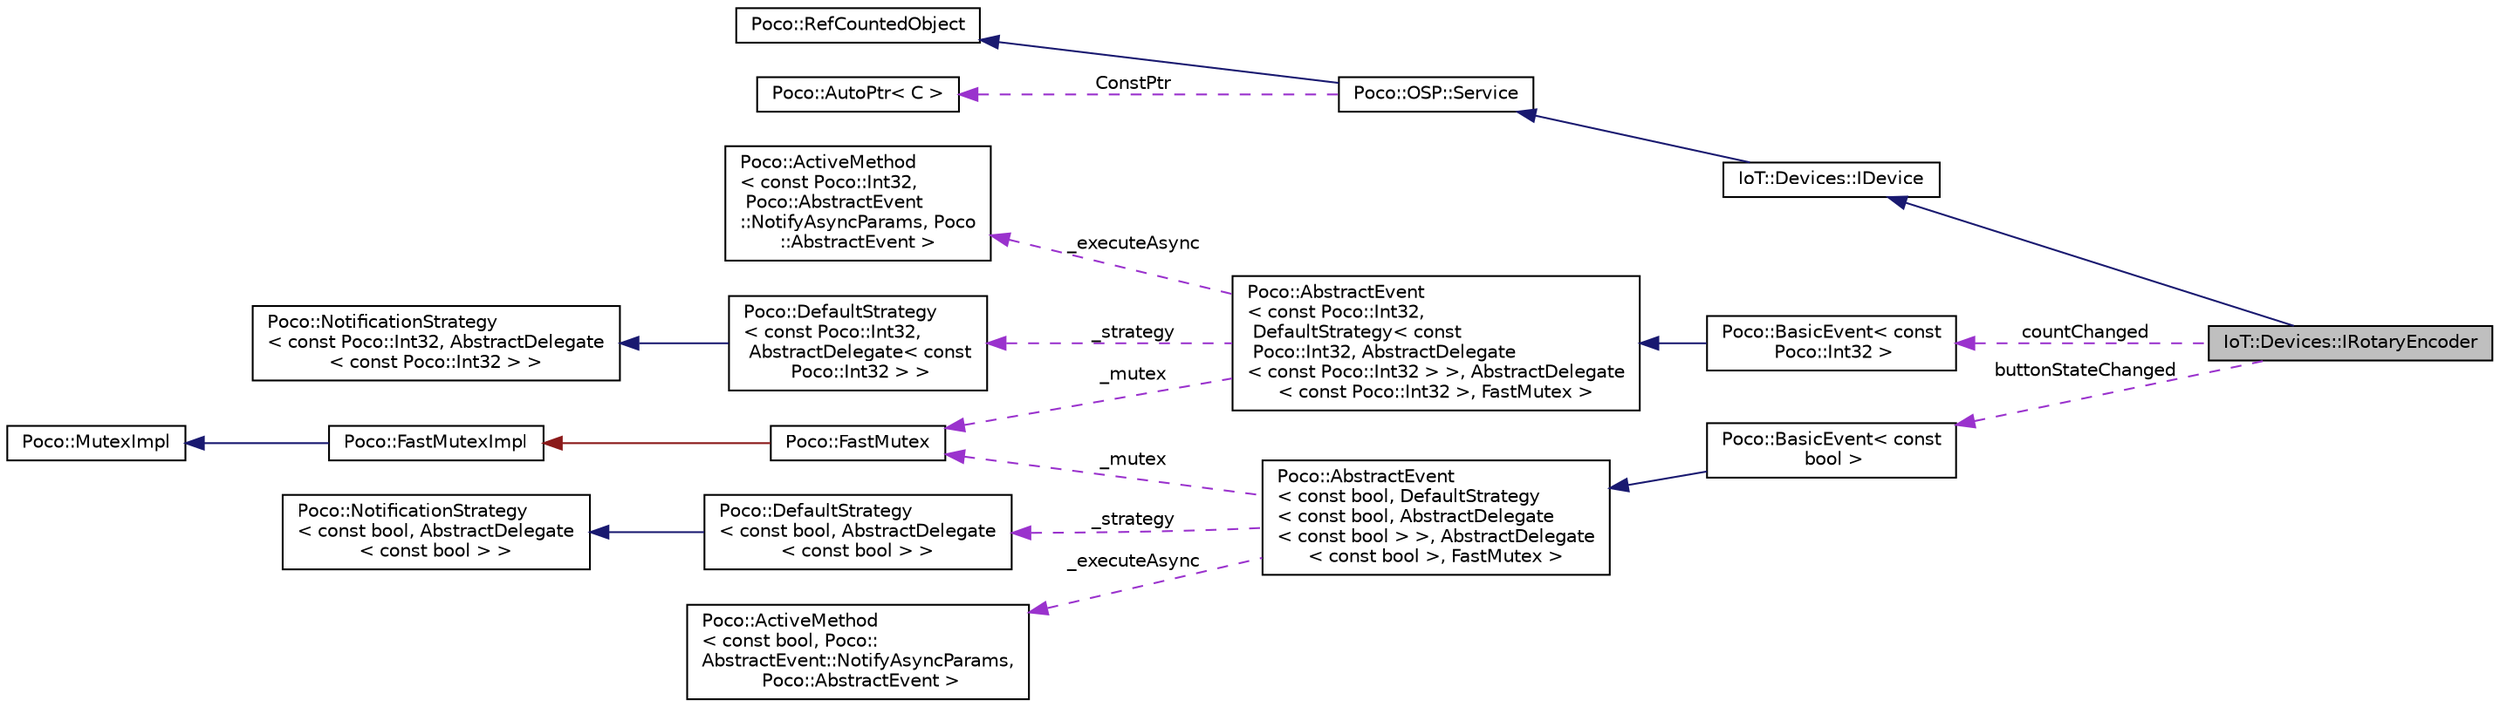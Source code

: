 digraph "IoT::Devices::IRotaryEncoder"
{
 // LATEX_PDF_SIZE
  edge [fontname="Helvetica",fontsize="10",labelfontname="Helvetica",labelfontsize="10"];
  node [fontname="Helvetica",fontsize="10",shape=record];
  rankdir="LR";
  Node1 [label="IoT::Devices::IRotaryEncoder",height=0.2,width=0.4,color="black", fillcolor="grey75", style="filled", fontcolor="black",tooltip="A rotary encoder with an optional push button."];
  Node2 -> Node1 [dir="back",color="midnightblue",fontsize="10",style="solid"];
  Node2 [label="IoT::Devices::IDevice",height=0.2,width=0.4,color="black", fillcolor="white", style="filled",URL="$classIoT_1_1Devices_1_1IDevice.html",tooltip=" "];
  Node3 -> Node2 [dir="back",color="midnightblue",fontsize="10",style="solid"];
  Node3 [label="Poco::OSP::Service",height=0.2,width=0.4,color="black", fillcolor="white", style="filled",URL="$classPoco_1_1OSP_1_1Service.html",tooltip=" "];
  Node4 -> Node3 [dir="back",color="midnightblue",fontsize="10",style="solid"];
  Node4 [label="Poco::RefCountedObject",height=0.2,width=0.4,color="black", fillcolor="white", style="filled",URL="$classPoco_1_1RefCountedObject.html",tooltip=" "];
  Node5 -> Node3 [dir="back",color="darkorchid3",fontsize="10",style="dashed",label=" ConstPtr" ];
  Node5 [label="Poco::AutoPtr\< C \>",height=0.2,width=0.4,color="black", fillcolor="white", style="filled",URL="$classPoco_1_1AutoPtr.html",tooltip=" "];
  Node6 -> Node1 [dir="back",color="darkorchid3",fontsize="10",style="dashed",label=" countChanged" ];
  Node6 [label="Poco::BasicEvent\< const\l Poco::Int32 \>",height=0.2,width=0.4,color="black", fillcolor="white", style="filled",URL="$classPoco_1_1BasicEvent.html",tooltip=" "];
  Node7 -> Node6 [dir="back",color="midnightblue",fontsize="10",style="solid"];
  Node7 [label="Poco::AbstractEvent\l\< const Poco::Int32,\l DefaultStrategy\< const\l Poco::Int32, AbstractDelegate\l\< const Poco::Int32 \> \>, AbstractDelegate\l\< const Poco::Int32 \>, FastMutex \>",height=0.2,width=0.4,color="black", fillcolor="white", style="filled",URL="$classPoco_1_1AbstractEvent.html",tooltip=" "];
  Node8 -> Node7 [dir="back",color="darkorchid3",fontsize="10",style="dashed",label=" _strategy" ];
  Node8 [label="Poco::DefaultStrategy\l\< const Poco::Int32,\l AbstractDelegate\< const\l Poco::Int32 \> \>",height=0.2,width=0.4,color="black", fillcolor="white", style="filled",URL="$classPoco_1_1DefaultStrategy.html",tooltip=" "];
  Node9 -> Node8 [dir="back",color="midnightblue",fontsize="10",style="solid"];
  Node9 [label="Poco::NotificationStrategy\l\< const Poco::Int32, AbstractDelegate\l\< const Poco::Int32 \> \>",height=0.2,width=0.4,color="black", fillcolor="white", style="filled",URL="$classPoco_1_1NotificationStrategy.html",tooltip=" "];
  Node10 -> Node7 [dir="back",color="darkorchid3",fontsize="10",style="dashed",label=" _executeAsync" ];
  Node10 [label="Poco::ActiveMethod\l\< const Poco::Int32,\l Poco::AbstractEvent\l::NotifyAsyncParams, Poco\l::AbstractEvent \>",height=0.2,width=0.4,color="black", fillcolor="white", style="filled",URL="$classPoco_1_1ActiveMethod.html",tooltip=" "];
  Node11 -> Node7 [dir="back",color="darkorchid3",fontsize="10",style="dashed",label=" _mutex" ];
  Node11 [label="Poco::FastMutex",height=0.2,width=0.4,color="black", fillcolor="white", style="filled",URL="$classPoco_1_1FastMutex.html",tooltip=" "];
  Node12 -> Node11 [dir="back",color="firebrick4",fontsize="10",style="solid"];
  Node12 [label="Poco::FastMutexImpl",height=0.2,width=0.4,color="black", fillcolor="white", style="filled",URL="$classPoco_1_1FastMutexImpl.html",tooltip=" "];
  Node13 -> Node12 [dir="back",color="midnightblue",fontsize="10",style="solid"];
  Node13 [label="Poco::MutexImpl",height=0.2,width=0.4,color="black", fillcolor="white", style="filled",URL="$classPoco_1_1MutexImpl.html",tooltip=" "];
  Node14 -> Node1 [dir="back",color="darkorchid3",fontsize="10",style="dashed",label=" buttonStateChanged" ];
  Node14 [label="Poco::BasicEvent\< const\l bool \>",height=0.2,width=0.4,color="black", fillcolor="white", style="filled",URL="$classPoco_1_1BasicEvent.html",tooltip=" "];
  Node15 -> Node14 [dir="back",color="midnightblue",fontsize="10",style="solid"];
  Node15 [label="Poco::AbstractEvent\l\< const bool, DefaultStrategy\l\< const bool, AbstractDelegate\l\< const bool \> \>, AbstractDelegate\l\< const bool \>, FastMutex \>",height=0.2,width=0.4,color="black", fillcolor="white", style="filled",URL="$classPoco_1_1AbstractEvent.html",tooltip=" "];
  Node16 -> Node15 [dir="back",color="darkorchid3",fontsize="10",style="dashed",label=" _strategy" ];
  Node16 [label="Poco::DefaultStrategy\l\< const bool, AbstractDelegate\l\< const bool \> \>",height=0.2,width=0.4,color="black", fillcolor="white", style="filled",URL="$classPoco_1_1DefaultStrategy.html",tooltip=" "];
  Node17 -> Node16 [dir="back",color="midnightblue",fontsize="10",style="solid"];
  Node17 [label="Poco::NotificationStrategy\l\< const bool, AbstractDelegate\l\< const bool \> \>",height=0.2,width=0.4,color="black", fillcolor="white", style="filled",URL="$classPoco_1_1NotificationStrategy.html",tooltip=" "];
  Node18 -> Node15 [dir="back",color="darkorchid3",fontsize="10",style="dashed",label=" _executeAsync" ];
  Node18 [label="Poco::ActiveMethod\l\< const bool, Poco::\lAbstractEvent::NotifyAsyncParams,\l Poco::AbstractEvent \>",height=0.2,width=0.4,color="black", fillcolor="white", style="filled",URL="$classPoco_1_1ActiveMethod.html",tooltip=" "];
  Node11 -> Node15 [dir="back",color="darkorchid3",fontsize="10",style="dashed",label=" _mutex" ];
}
